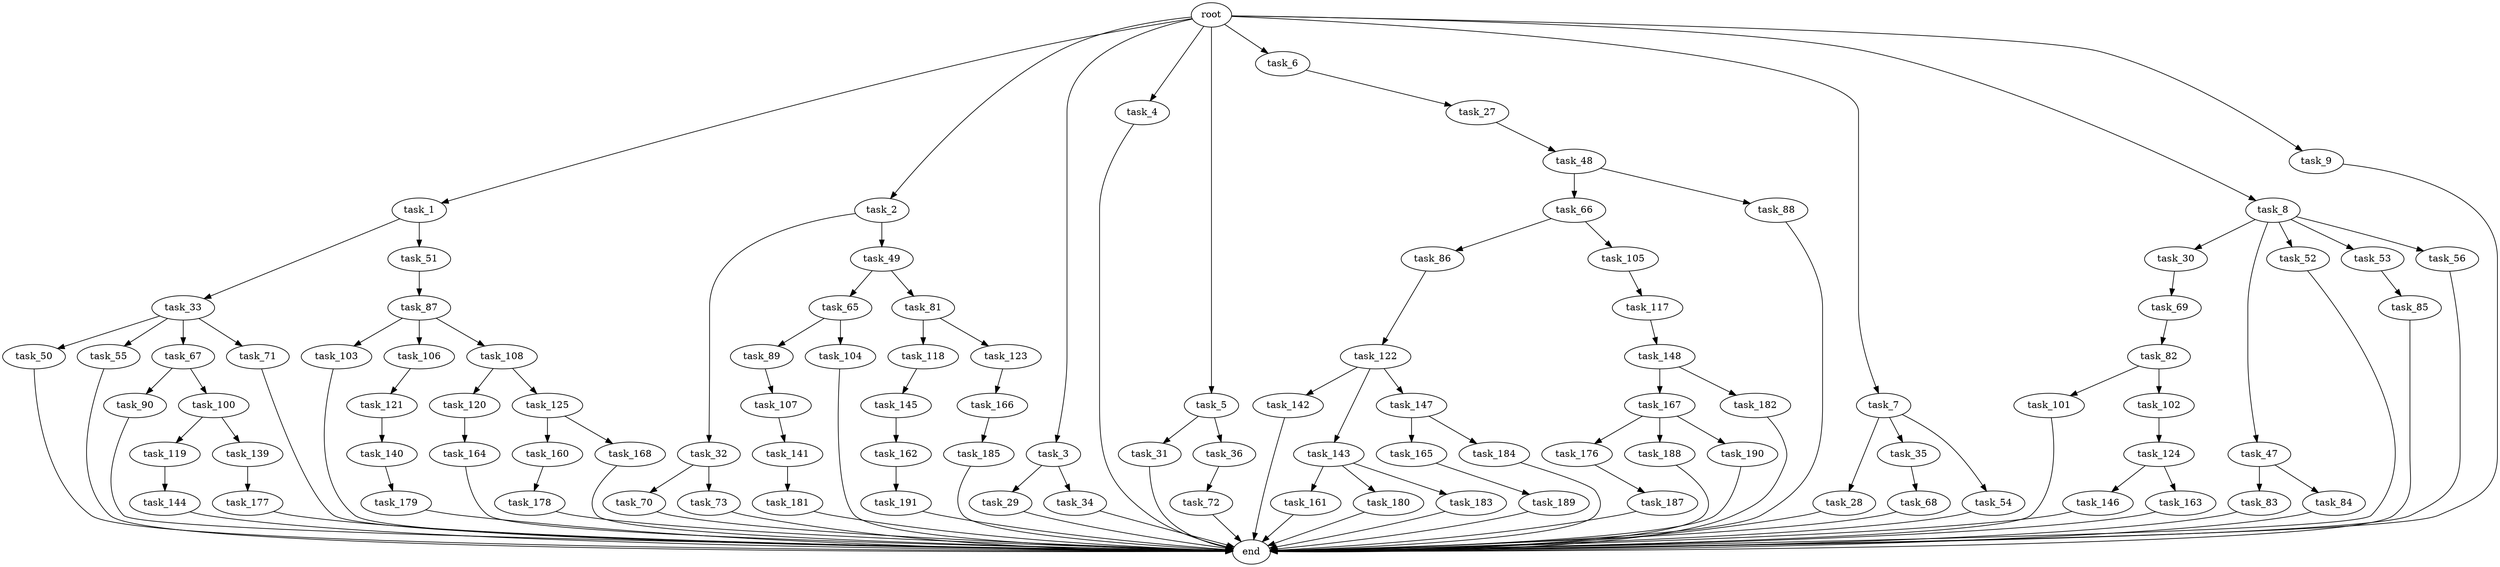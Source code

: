 digraph G {
  root [size="0.000000"];
  task_1 [size="10.240000"];
  task_2 [size="10.240000"];
  task_3 [size="10.240000"];
  task_4 [size="10.240000"];
  task_5 [size="10.240000"];
  task_6 [size="10.240000"];
  task_7 [size="10.240000"];
  task_8 [size="10.240000"];
  task_9 [size="10.240000"];
  task_27 [size="2147483648.000000"];
  task_28 [size="3092376453.120000"];
  task_29 [size="6957847019.520000"];
  task_30 [size="6957847019.520000"];
  task_31 [size="2147483648.000000"];
  task_32 [size="4209067950.080000"];
  task_33 [size="4209067950.080000"];
  task_34 [size="6957847019.520000"];
  task_35 [size="3092376453.120000"];
  task_36 [size="2147483648.000000"];
  task_47 [size="6957847019.520000"];
  task_48 [size="4209067950.080000"];
  task_49 [size="4209067950.080000"];
  task_50 [size="2147483648.000000"];
  task_51 [size="4209067950.080000"];
  task_52 [size="6957847019.520000"];
  task_53 [size="6957847019.520000"];
  task_54 [size="3092376453.120000"];
  task_55 [size="2147483648.000000"];
  task_56 [size="6957847019.520000"];
  task_65 [size="1374389534.720000"];
  task_66 [size="4209067950.080000"];
  task_67 [size="2147483648.000000"];
  task_68 [size="5497558138.880000"];
  task_69 [size="343597383.680000"];
  task_70 [size="2147483648.000000"];
  task_71 [size="2147483648.000000"];
  task_72 [size="2147483648.000000"];
  task_73 [size="2147483648.000000"];
  task_81 [size="1374389534.720000"];
  task_82 [size="5497558138.880000"];
  task_83 [size="4209067950.080000"];
  task_84 [size="4209067950.080000"];
  task_85 [size="8589934592.000000"];
  task_86 [size="343597383.680000"];
  task_87 [size="8589934592.000000"];
  task_88 [size="4209067950.080000"];
  task_89 [size="4209067950.080000"];
  task_90 [size="1374389534.720000"];
  task_100 [size="1374389534.720000"];
  task_101 [size="5497558138.880000"];
  task_102 [size="5497558138.880000"];
  task_103 [size="3092376453.120000"];
  task_104 [size="4209067950.080000"];
  task_105 [size="343597383.680000"];
  task_106 [size="3092376453.120000"];
  task_107 [size="6957847019.520000"];
  task_108 [size="3092376453.120000"];
  task_117 [size="4209067950.080000"];
  task_118 [size="6957847019.520000"];
  task_119 [size="5497558138.880000"];
  task_120 [size="2147483648.000000"];
  task_121 [size="773094113.280000"];
  task_122 [size="2147483648.000000"];
  task_123 [size="6957847019.520000"];
  task_124 [size="1374389534.720000"];
  task_125 [size="2147483648.000000"];
  task_139 [size="5497558138.880000"];
  task_140 [size="6957847019.520000"];
  task_141 [size="2147483648.000000"];
  task_142 [size="343597383.680000"];
  task_143 [size="343597383.680000"];
  task_144 [size="8589934592.000000"];
  task_145 [size="4209067950.080000"];
  task_146 [size="8589934592.000000"];
  task_147 [size="343597383.680000"];
  task_148 [size="773094113.280000"];
  task_160 [size="2147483648.000000"];
  task_161 [size="773094113.280000"];
  task_162 [size="773094113.280000"];
  task_163 [size="8589934592.000000"];
  task_164 [size="4209067950.080000"];
  task_165 [size="8589934592.000000"];
  task_166 [size="3092376453.120000"];
  task_167 [size="1374389534.720000"];
  task_168 [size="2147483648.000000"];
  task_176 [size="6957847019.520000"];
  task_177 [size="8589934592.000000"];
  task_178 [size="5497558138.880000"];
  task_179 [size="5497558138.880000"];
  task_180 [size="773094113.280000"];
  task_181 [size="3092376453.120000"];
  task_182 [size="1374389534.720000"];
  task_183 [size="773094113.280000"];
  task_184 [size="8589934592.000000"];
  task_185 [size="5497558138.880000"];
  task_187 [size="5497558138.880000"];
  task_188 [size="6957847019.520000"];
  task_189 [size="1374389534.720000"];
  task_190 [size="6957847019.520000"];
  task_191 [size="343597383.680000"];
  end [size="0.000000"];

  root -> task_1 [size="1.000000"];
  root -> task_2 [size="1.000000"];
  root -> task_3 [size="1.000000"];
  root -> task_4 [size="1.000000"];
  root -> task_5 [size="1.000000"];
  root -> task_6 [size="1.000000"];
  root -> task_7 [size="1.000000"];
  root -> task_8 [size="1.000000"];
  root -> task_9 [size="1.000000"];
  task_1 -> task_33 [size="411041792.000000"];
  task_1 -> task_51 [size="411041792.000000"];
  task_2 -> task_32 [size="411041792.000000"];
  task_2 -> task_49 [size="411041792.000000"];
  task_3 -> task_29 [size="679477248.000000"];
  task_3 -> task_34 [size="679477248.000000"];
  task_4 -> end [size="1.000000"];
  task_5 -> task_31 [size="209715200.000000"];
  task_5 -> task_36 [size="209715200.000000"];
  task_6 -> task_27 [size="209715200.000000"];
  task_7 -> task_28 [size="301989888.000000"];
  task_7 -> task_35 [size="301989888.000000"];
  task_7 -> task_54 [size="301989888.000000"];
  task_8 -> task_30 [size="679477248.000000"];
  task_8 -> task_47 [size="679477248.000000"];
  task_8 -> task_52 [size="679477248.000000"];
  task_8 -> task_53 [size="679477248.000000"];
  task_8 -> task_56 [size="679477248.000000"];
  task_9 -> end [size="1.000000"];
  task_27 -> task_48 [size="411041792.000000"];
  task_28 -> end [size="1.000000"];
  task_29 -> end [size="1.000000"];
  task_30 -> task_69 [size="33554432.000000"];
  task_31 -> end [size="1.000000"];
  task_32 -> task_70 [size="209715200.000000"];
  task_32 -> task_73 [size="209715200.000000"];
  task_33 -> task_50 [size="209715200.000000"];
  task_33 -> task_55 [size="209715200.000000"];
  task_33 -> task_67 [size="209715200.000000"];
  task_33 -> task_71 [size="209715200.000000"];
  task_34 -> end [size="1.000000"];
  task_35 -> task_68 [size="536870912.000000"];
  task_36 -> task_72 [size="209715200.000000"];
  task_47 -> task_83 [size="411041792.000000"];
  task_47 -> task_84 [size="411041792.000000"];
  task_48 -> task_66 [size="411041792.000000"];
  task_48 -> task_88 [size="411041792.000000"];
  task_49 -> task_65 [size="134217728.000000"];
  task_49 -> task_81 [size="134217728.000000"];
  task_50 -> end [size="1.000000"];
  task_51 -> task_87 [size="838860800.000000"];
  task_52 -> end [size="1.000000"];
  task_53 -> task_85 [size="838860800.000000"];
  task_54 -> end [size="1.000000"];
  task_55 -> end [size="1.000000"];
  task_56 -> end [size="1.000000"];
  task_65 -> task_89 [size="411041792.000000"];
  task_65 -> task_104 [size="411041792.000000"];
  task_66 -> task_86 [size="33554432.000000"];
  task_66 -> task_105 [size="33554432.000000"];
  task_67 -> task_90 [size="134217728.000000"];
  task_67 -> task_100 [size="134217728.000000"];
  task_68 -> end [size="1.000000"];
  task_69 -> task_82 [size="536870912.000000"];
  task_70 -> end [size="1.000000"];
  task_71 -> end [size="1.000000"];
  task_72 -> end [size="1.000000"];
  task_73 -> end [size="1.000000"];
  task_81 -> task_118 [size="679477248.000000"];
  task_81 -> task_123 [size="679477248.000000"];
  task_82 -> task_101 [size="536870912.000000"];
  task_82 -> task_102 [size="536870912.000000"];
  task_83 -> end [size="1.000000"];
  task_84 -> end [size="1.000000"];
  task_85 -> end [size="1.000000"];
  task_86 -> task_122 [size="209715200.000000"];
  task_87 -> task_103 [size="301989888.000000"];
  task_87 -> task_106 [size="301989888.000000"];
  task_87 -> task_108 [size="301989888.000000"];
  task_88 -> end [size="1.000000"];
  task_89 -> task_107 [size="679477248.000000"];
  task_90 -> end [size="1.000000"];
  task_100 -> task_119 [size="536870912.000000"];
  task_100 -> task_139 [size="536870912.000000"];
  task_101 -> end [size="1.000000"];
  task_102 -> task_124 [size="134217728.000000"];
  task_103 -> end [size="1.000000"];
  task_104 -> end [size="1.000000"];
  task_105 -> task_117 [size="411041792.000000"];
  task_106 -> task_121 [size="75497472.000000"];
  task_107 -> task_141 [size="209715200.000000"];
  task_108 -> task_120 [size="209715200.000000"];
  task_108 -> task_125 [size="209715200.000000"];
  task_117 -> task_148 [size="75497472.000000"];
  task_118 -> task_145 [size="411041792.000000"];
  task_119 -> task_144 [size="838860800.000000"];
  task_120 -> task_164 [size="411041792.000000"];
  task_121 -> task_140 [size="679477248.000000"];
  task_122 -> task_142 [size="33554432.000000"];
  task_122 -> task_143 [size="33554432.000000"];
  task_122 -> task_147 [size="33554432.000000"];
  task_123 -> task_166 [size="301989888.000000"];
  task_124 -> task_146 [size="838860800.000000"];
  task_124 -> task_163 [size="838860800.000000"];
  task_125 -> task_160 [size="209715200.000000"];
  task_125 -> task_168 [size="209715200.000000"];
  task_139 -> task_177 [size="838860800.000000"];
  task_140 -> task_179 [size="536870912.000000"];
  task_141 -> task_181 [size="301989888.000000"];
  task_142 -> end [size="1.000000"];
  task_143 -> task_161 [size="75497472.000000"];
  task_143 -> task_180 [size="75497472.000000"];
  task_143 -> task_183 [size="75497472.000000"];
  task_144 -> end [size="1.000000"];
  task_145 -> task_162 [size="75497472.000000"];
  task_146 -> end [size="1.000000"];
  task_147 -> task_165 [size="838860800.000000"];
  task_147 -> task_184 [size="838860800.000000"];
  task_148 -> task_167 [size="134217728.000000"];
  task_148 -> task_182 [size="134217728.000000"];
  task_160 -> task_178 [size="536870912.000000"];
  task_161 -> end [size="1.000000"];
  task_162 -> task_191 [size="33554432.000000"];
  task_163 -> end [size="1.000000"];
  task_164 -> end [size="1.000000"];
  task_165 -> task_189 [size="134217728.000000"];
  task_166 -> task_185 [size="536870912.000000"];
  task_167 -> task_176 [size="679477248.000000"];
  task_167 -> task_188 [size="679477248.000000"];
  task_167 -> task_190 [size="679477248.000000"];
  task_168 -> end [size="1.000000"];
  task_176 -> task_187 [size="536870912.000000"];
  task_177 -> end [size="1.000000"];
  task_178 -> end [size="1.000000"];
  task_179 -> end [size="1.000000"];
  task_180 -> end [size="1.000000"];
  task_181 -> end [size="1.000000"];
  task_182 -> end [size="1.000000"];
  task_183 -> end [size="1.000000"];
  task_184 -> end [size="1.000000"];
  task_185 -> end [size="1.000000"];
  task_187 -> end [size="1.000000"];
  task_188 -> end [size="1.000000"];
  task_189 -> end [size="1.000000"];
  task_190 -> end [size="1.000000"];
  task_191 -> end [size="1.000000"];
}
